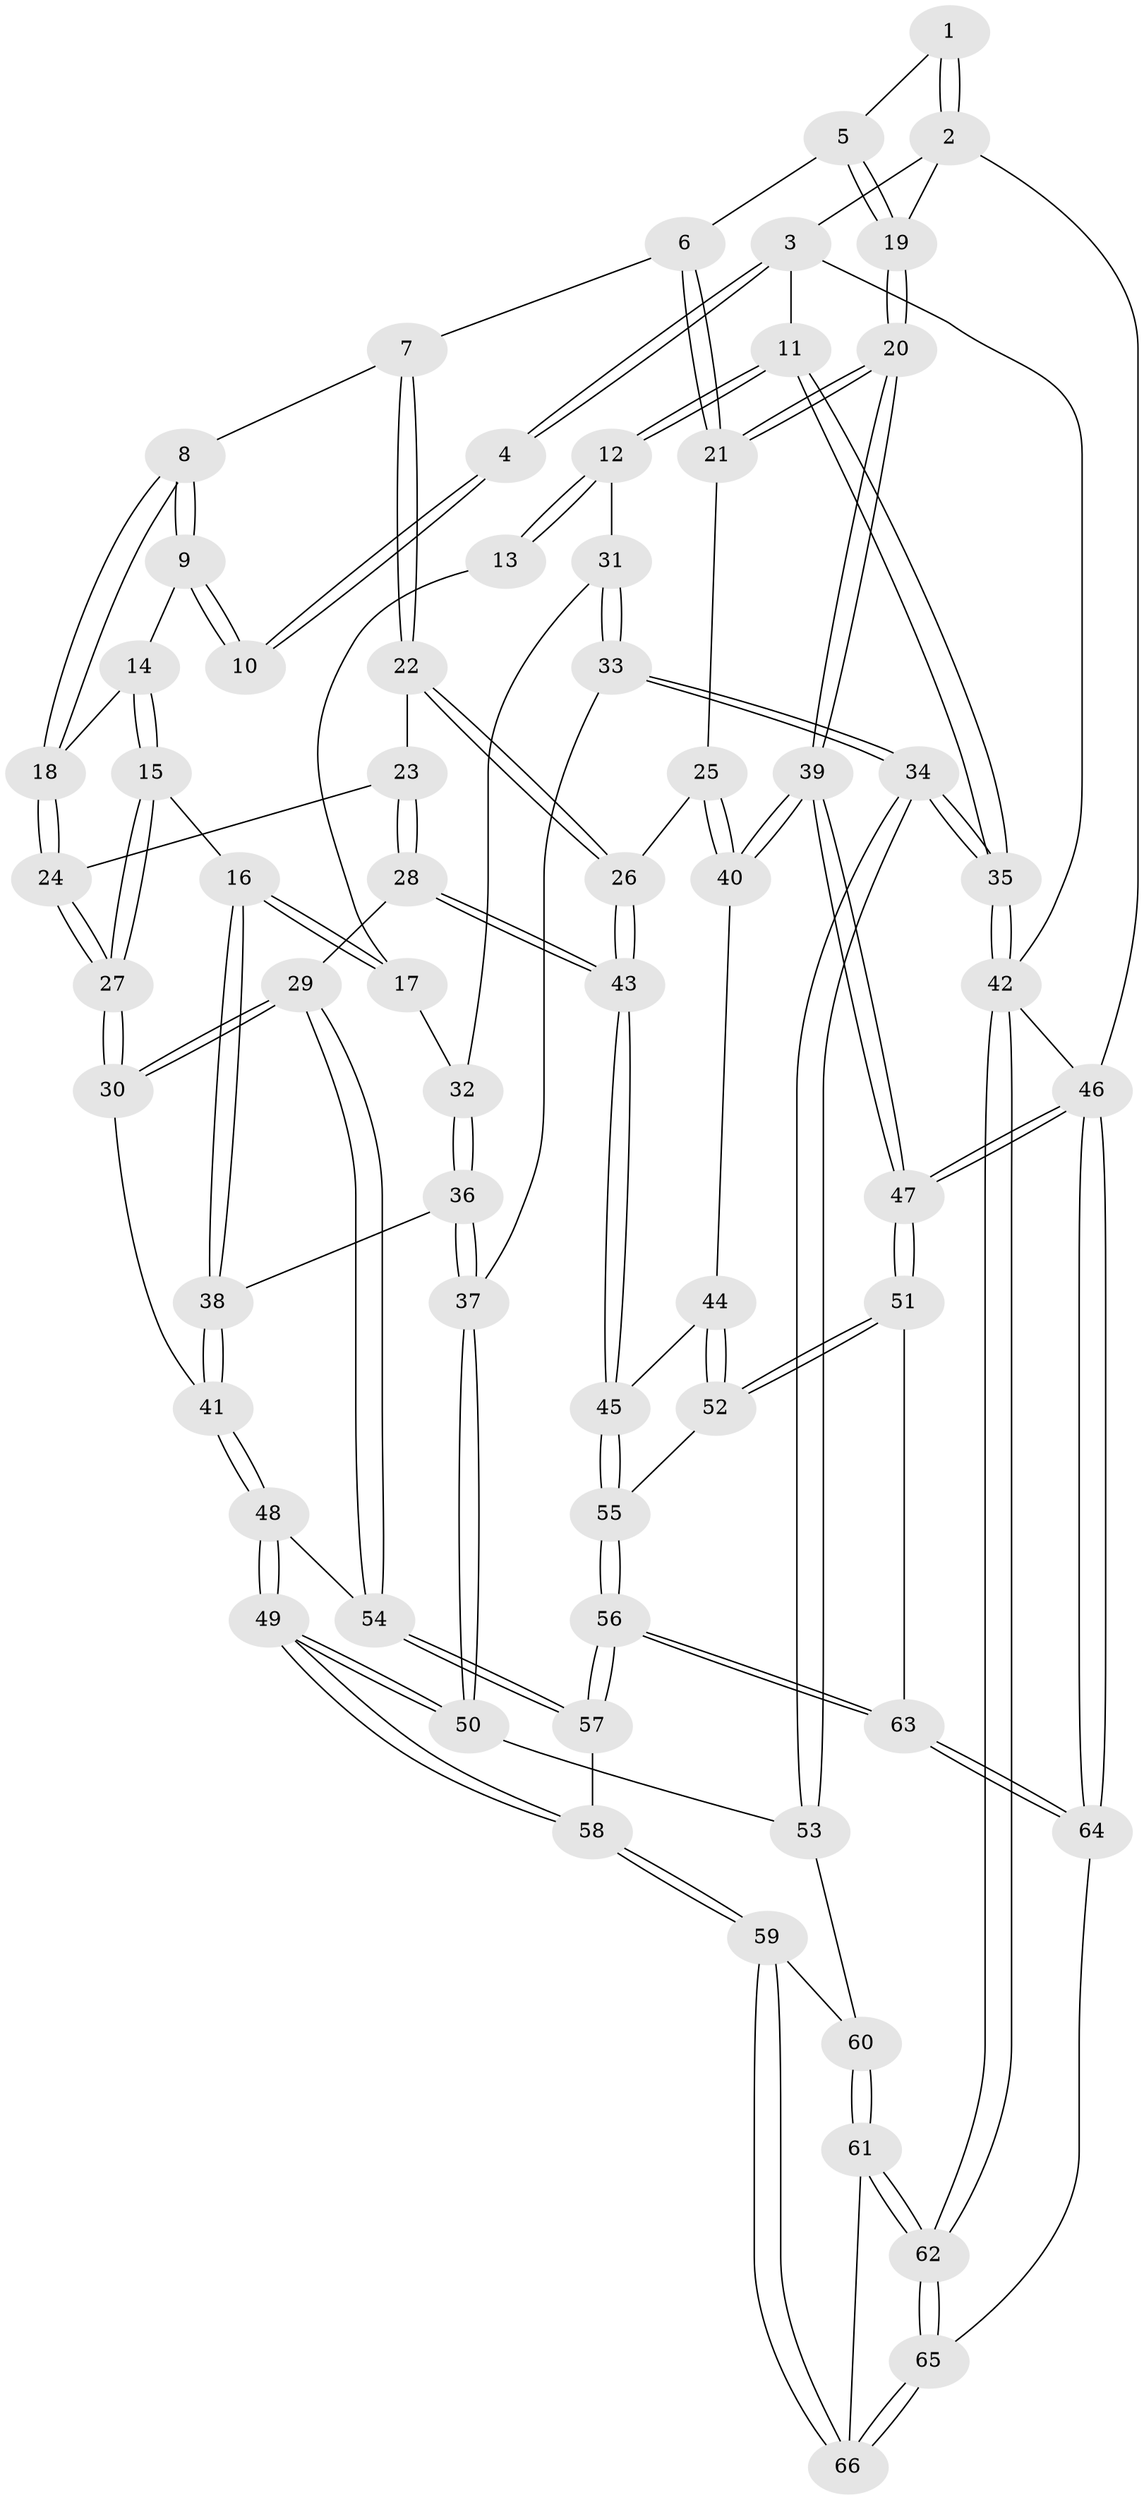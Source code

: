// coarse degree distribution, {3: 0.125, 7: 0.025, 4: 0.475, 5: 0.3, 2: 0.025, 6: 0.05}
// Generated by graph-tools (version 1.1) at 2025/52/02/27/25 19:52:43]
// undirected, 66 vertices, 162 edges
graph export_dot {
graph [start="1"]
  node [color=gray90,style=filled];
  1 [pos="+0.6859315607211142+0"];
  2 [pos="+1+0"];
  3 [pos="+0+0"];
  4 [pos="+0.5909464365712714+0"];
  5 [pos="+0.7802026619913445+0.262678950264016"];
  6 [pos="+0.7717376949989649+0.2825901926078202"];
  7 [pos="+0.7281321458442287+0.31318072471009845"];
  8 [pos="+0.7247921153908158+0.3134636233997932"];
  9 [pos="+0.5069724957618308+0.18250729615049216"];
  10 [pos="+0.5038460972207114+0.16989306169900487"];
  11 [pos="+0+0"];
  12 [pos="+0+0.050482088593758065"];
  13 [pos="+0.41971811021683286+0.18624260074567003"];
  14 [pos="+0.5033635816619165+0.24325468800183636"];
  15 [pos="+0.4017840560261355+0.40478844548523313"];
  16 [pos="+0.3686535183576429+0.4139841818173079"];
  17 [pos="+0.2785512228041746+0.3605759752684607"];
  18 [pos="+0.5971953242964378+0.37562470433751644"];
  19 [pos="+1+0.15473098124782925"];
  20 [pos="+1+0.4062732011794053"];
  21 [pos="+0.851938236459511+0.3774408509317397"];
  22 [pos="+0.7303639765405825+0.4869905325322791"];
  23 [pos="+0.6473035312600687+0.4343096034789116"];
  24 [pos="+0.5903956430224757+0.39135507855943524"];
  25 [pos="+0.8347192414098062+0.47422096473657177"];
  26 [pos="+0.7363536763450883+0.5096720826247388"];
  27 [pos="+0.5400248587900558+0.45238513190071644"];
  28 [pos="+0.6083346223519198+0.5959666563109698"];
  29 [pos="+0.6059551248380416+0.5956289720746765"];
  30 [pos="+0.5781395575689615+0.5717737663890553"];
  31 [pos="+0.11957206195488365+0.3109098453367729"];
  32 [pos="+0.14429441023497602+0.3273864209935286"];
  33 [pos="+0.058257404193295954+0.5817495404073169"];
  34 [pos="+0+0.6884608553552523"];
  35 [pos="+0+0.7172136755466388"];
  36 [pos="+0.20890366437092225+0.5739511087623462"];
  37 [pos="+0.20625584867403923+0.5795513606064092"];
  38 [pos="+0.3612491462223353+0.5418680817030121"];
  39 [pos="+1+0.4239703728925838"];
  40 [pos="+0.9590927174742112+0.5411434196599182"];
  41 [pos="+0.38946623005765046+0.5895242520585052"];
  42 [pos="+0+1"];
  43 [pos="+0.6921635298535894+0.6090493942973882"];
  44 [pos="+0.9491652360997425+0.5550719424669676"];
  45 [pos="+0.7282162942532594+0.6531074664604308"];
  46 [pos="+1+1"];
  47 [pos="+1+0.9107662127393458"];
  48 [pos="+0.3661219463218776+0.7187864605273443"];
  49 [pos="+0.3639448877396465+0.7222341079167978"];
  50 [pos="+0.20805775913646812+0.6315305532279194"];
  51 [pos="+1+0.8429071186005515"];
  52 [pos="+0.929255942562259+0.7448010784389566"];
  53 [pos="+0.12648465236474354+0.7332554638526295"];
  54 [pos="+0.5423413243578495+0.6865791454214094"];
  55 [pos="+0.7508470882073771+0.7223950385666033"];
  56 [pos="+0.6675398979736499+0.9591146689904242"];
  57 [pos="+0.5510142615953184+0.8234365673462374"];
  58 [pos="+0.3575707270224929+0.7680967843337837"];
  59 [pos="+0.3152888678192588+0.8313622401726057"];
  60 [pos="+0.1359712294616309+0.7459712036710566"];
  61 [pos="+0.09142424604554436+1"];
  62 [pos="+0+1"];
  63 [pos="+0.6694521433517655+0.9847093327147743"];
  64 [pos="+0.6322807298815976+1"];
  65 [pos="+0.5227722306355566+1"];
  66 [pos="+0.31465843265059956+0.8455978779828689"];
  1 -- 2;
  1 -- 2;
  1 -- 5;
  2 -- 3;
  2 -- 19;
  2 -- 46;
  3 -- 4;
  3 -- 4;
  3 -- 11;
  3 -- 42;
  4 -- 10;
  4 -- 10;
  5 -- 6;
  5 -- 19;
  5 -- 19;
  6 -- 7;
  6 -- 21;
  6 -- 21;
  7 -- 8;
  7 -- 22;
  7 -- 22;
  8 -- 9;
  8 -- 9;
  8 -- 18;
  8 -- 18;
  9 -- 10;
  9 -- 10;
  9 -- 14;
  11 -- 12;
  11 -- 12;
  11 -- 35;
  11 -- 35;
  12 -- 13;
  12 -- 13;
  12 -- 31;
  13 -- 17;
  14 -- 15;
  14 -- 15;
  14 -- 18;
  15 -- 16;
  15 -- 27;
  15 -- 27;
  16 -- 17;
  16 -- 17;
  16 -- 38;
  16 -- 38;
  17 -- 32;
  18 -- 24;
  18 -- 24;
  19 -- 20;
  19 -- 20;
  20 -- 21;
  20 -- 21;
  20 -- 39;
  20 -- 39;
  21 -- 25;
  22 -- 23;
  22 -- 26;
  22 -- 26;
  23 -- 24;
  23 -- 28;
  23 -- 28;
  24 -- 27;
  24 -- 27;
  25 -- 26;
  25 -- 40;
  25 -- 40;
  26 -- 43;
  26 -- 43;
  27 -- 30;
  27 -- 30;
  28 -- 29;
  28 -- 43;
  28 -- 43;
  29 -- 30;
  29 -- 30;
  29 -- 54;
  29 -- 54;
  30 -- 41;
  31 -- 32;
  31 -- 33;
  31 -- 33;
  32 -- 36;
  32 -- 36;
  33 -- 34;
  33 -- 34;
  33 -- 37;
  34 -- 35;
  34 -- 35;
  34 -- 53;
  34 -- 53;
  35 -- 42;
  35 -- 42;
  36 -- 37;
  36 -- 37;
  36 -- 38;
  37 -- 50;
  37 -- 50;
  38 -- 41;
  38 -- 41;
  39 -- 40;
  39 -- 40;
  39 -- 47;
  39 -- 47;
  40 -- 44;
  41 -- 48;
  41 -- 48;
  42 -- 62;
  42 -- 62;
  42 -- 46;
  43 -- 45;
  43 -- 45;
  44 -- 45;
  44 -- 52;
  44 -- 52;
  45 -- 55;
  45 -- 55;
  46 -- 47;
  46 -- 47;
  46 -- 64;
  46 -- 64;
  47 -- 51;
  47 -- 51;
  48 -- 49;
  48 -- 49;
  48 -- 54;
  49 -- 50;
  49 -- 50;
  49 -- 58;
  49 -- 58;
  50 -- 53;
  51 -- 52;
  51 -- 52;
  51 -- 63;
  52 -- 55;
  53 -- 60;
  54 -- 57;
  54 -- 57;
  55 -- 56;
  55 -- 56;
  56 -- 57;
  56 -- 57;
  56 -- 63;
  56 -- 63;
  57 -- 58;
  58 -- 59;
  58 -- 59;
  59 -- 60;
  59 -- 66;
  59 -- 66;
  60 -- 61;
  60 -- 61;
  61 -- 62;
  61 -- 62;
  61 -- 66;
  62 -- 65;
  62 -- 65;
  63 -- 64;
  63 -- 64;
  64 -- 65;
  65 -- 66;
  65 -- 66;
}
